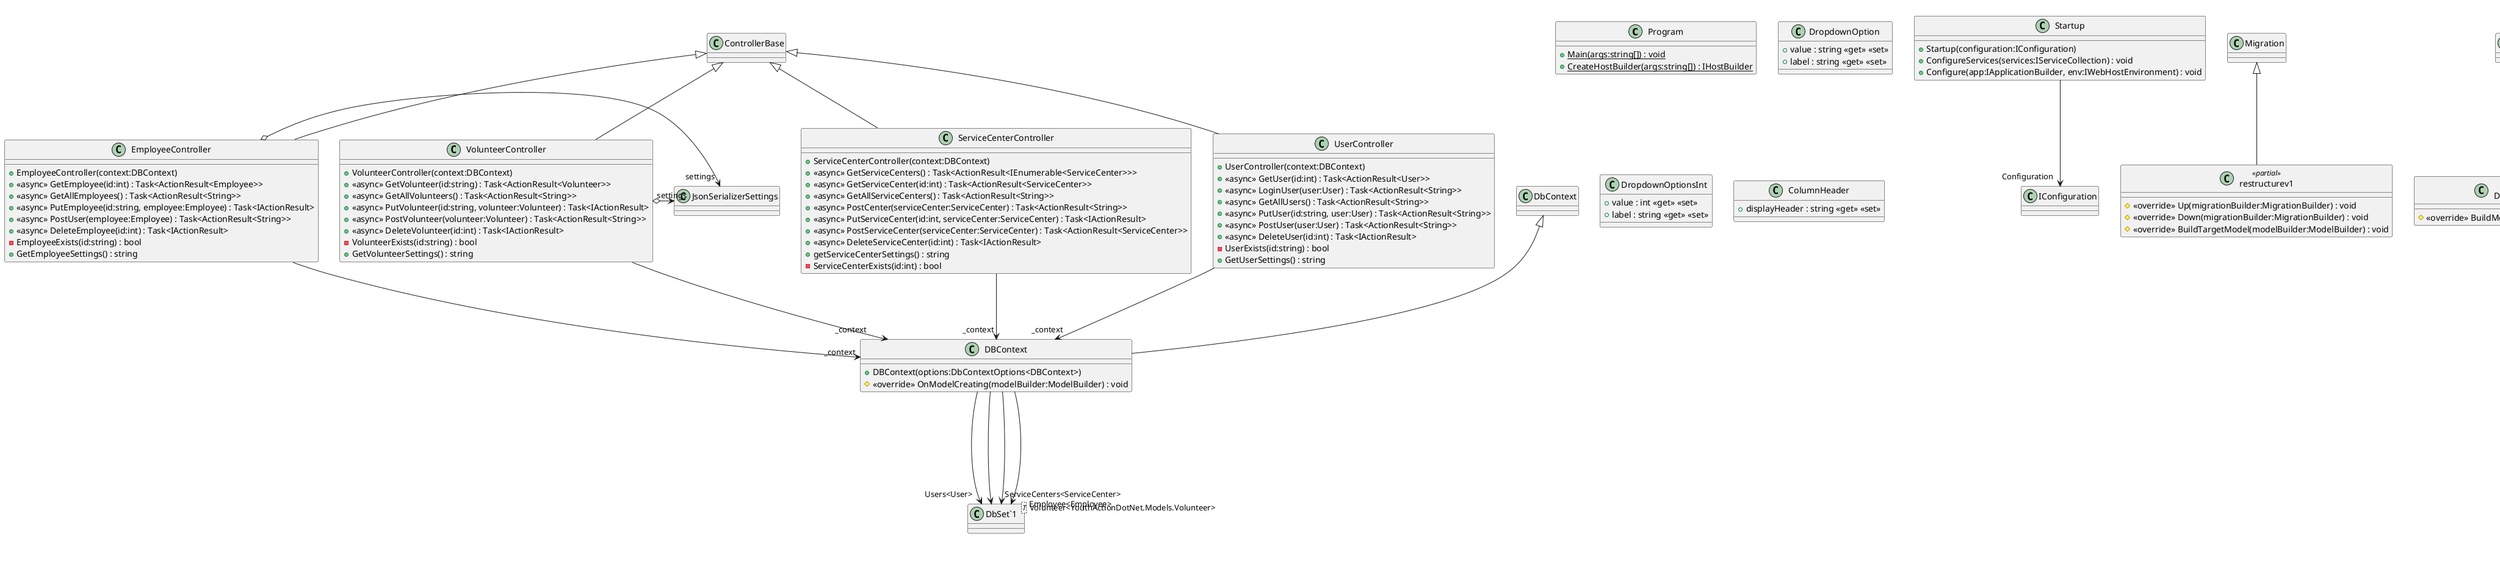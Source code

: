 @startuml
class Program {
    + {static} Main(args:string[]) : void
    + {static} CreateHostBuilder(args:string[]) : IHostBuilder
}
class Startup {
    + Startup(configuration:IConfiguration)
    + ConfigureServices(services:IServiceCollection) : void
    + Configure(app:IApplicationBuilder, env:IWebHostEnvironment) : void
}
Startup --> "Configuration" IConfiguration
class EmployeeController {
    + EmployeeController(context:DBContext)
    + <<async>> GetEmployee(id:int) : Task<ActionResult<Employee>>
    + <<async>> GetAllEmployees() : Task<ActionResult<String>>
    + <<async>> PutEmployee(id:string, employee:Employee) : Task<IActionResult>
    + <<async>> PostUser(employee:Employee) : Task<ActionResult<String>>
    + <<async>> DeleteEmployee(id:int) : Task<IActionResult>
    - EmployeeExists(id:string) : bool
    + GetEmployeeSettings() : string
}
ControllerBase <|-- EmployeeController
EmployeeController --> "_context" DBContext
EmployeeController o-> "settings" JsonSerializerSettings
class ServiceCenterController {
    + ServiceCenterController(context:DBContext)
    + <<async>> GetServiceCenters() : Task<ActionResult<IEnumerable<ServiceCenter>>>
    + <<async>> GetServiceCenter(id:int) : Task<ActionResult<ServiceCenter>>
    + <<async>> GetAllServiceCenters() : Task<ActionResult<String>>
    + <<async>> PostCenter(serviceCenter:ServiceCenter) : Task<ActionResult<String>>
    + <<async>> PutServiceCenter(id:int, serviceCenter:ServiceCenter) : Task<IActionResult>
    + <<async>> PostServiceCenter(serviceCenter:ServiceCenter) : Task<ActionResult<ServiceCenter>>
    + <<async>> DeleteServiceCenter(id:int) : Task<IActionResult>
    + getServiceCenterSettings() : string
    - ServiceCenterExists(id:int) : bool
}
ControllerBase <|-- ServiceCenterController
ServiceCenterController --> "_context" DBContext
class UserController {
    + UserController(context:DBContext)
    + <<async>> GetUser(id:int) : Task<ActionResult<User>>
    + <<async>> LoginUser(user:User) : Task<ActionResult<String>>
    + <<async>> GetAllUsers() : Task<ActionResult<String>>
    + <<async>> PutUser(id:string, user:User) : Task<ActionResult<String>>
    + <<async>> PostUser(user:User) : Task<ActionResult<String>>
    + <<async>> DeleteUser(id:int) : Task<IActionResult>
    - UserExists(id:string) : bool
    + GetUserSettings() : string
}
ControllerBase <|-- UserController
UserController --> "_context" DBContext
class VolunteerController {
    + VolunteerController(context:DBContext)
    + <<async>> GetVolunteer(id:string) : Task<ActionResult<Volunteer>>
    + <<async>> GetAllVolunteers() : Task<ActionResult<String>>
    + <<async>> PutVolunteer(id:string, volunteer:Volunteer) : Task<IActionResult>
    + <<async>> PostVolunteer(volunteer:Volunteer) : Task<ActionResult<String>>
    + <<async>> DeleteVolunteer(id:int) : Task<IActionResult>
    - VolunteerExists(id:string) : bool
    + GetVolunteerSettings() : string
}
ControllerBase <|-- VolunteerController
VolunteerController --> "_context" DBContext
VolunteerController o-> "settings" JsonSerializerSettings
class DBContext {
    + DBContext(options:DbContextOptions<DBContext>)
    # <<override>> OnModelCreating(modelBuilder:ModelBuilder) : void
}
class "DbSet`1"<T> {
}
DbContext <|-- DBContext
DBContext --> "Users<User>" "DbSet`1"
DBContext --> "ServiceCenters<ServiceCenter>" "DbSet`1"
DBContext --> "Employee<Employee>" "DbSet`1"
DBContext --> "Volunteer<YouthActionDotNet.Models.Volunteer>" "DbSet`1"
class restructurev1 <<partial>> {
    # <<override>> Up(migrationBuilder:MigrationBuilder) : void
    # <<override>> Down(migrationBuilder:MigrationBuilder) : void
}
Migration <|-- restructurev1
class restructurev1 <<partial>> {
    # <<override>> BuildTargetModel(modelBuilder:ModelBuilder) : void
}
class DBContextModelSnapshot <<partial>> {
    # <<override>> BuildModel(modelBuilder:ModelBuilder) : void
}
ModelSnapshot <|-- DBContextModelSnapshot
class Employee {
    + EmployeeNationalId : string <<get>> <<set>>
    + BankName : string <<get>> <<set>>
    + BankAccountNumber : string <<get>> <<set>>
    + PAYE : string <<get>> <<set>>
    + DateJoined : string <<get>> <<set>>
    + EmployeeType : string <<get>> <<set>>
    + EmployeeRole : string <<get>> <<set>>
}
User <|-- Employee
Employee --> "User" User
class ServiceCenter {
    + id : int <<get>> <<set>>
    + ServiceCenterName : string <<get>> <<set>>
    + ServiceCenterAddress : string <<get>> <<set>>
    + RegionalDirectorId : string <<get>> <<set>>
    + <<virtual>> RegionalDirectorName : string <<get>> <<set>>
}
ServiceCenter --> "RegionalDirector" Employee
class Settings {
}
class InputType {
    + type : string <<get>> <<set>>
    + displayLabel : string <<get>> <<set>>
    + editable : bool <<get>> <<set>>
    + primaryKey : bool <<get>> <<set>>
    + toolTip : string <<get>> <<set>>
}
class DropdownInputType {
}
class DropdownInputTypeInt {
}
class DropdownOption {
    + value : string <<get>> <<set>>
    + label : string <<get>> <<set>>
}
class DropdownOptionsInt {
    + value : int <<get>> <<set>>
    + label : string <<get>> <<set>>
}
class ColumnHeader {
    + displayHeader : string <<get>> <<set>>
}
class "Dictionary`2"<T1,T2> {
}
class "List`1"<T> {
}
Settings --> "ColumnSettings<string,ColumnHeader>" "Dictionary`2"
Settings --> "FieldSettings<string,InputType>" "Dictionary`2"
InputType <|-- DropdownInputType
DropdownInputType --> "options<DropdownOption>" "List`1"
InputType <|-- DropdownInputTypeInt
DropdownInputTypeInt --> "options<DropdownOptionsInt>" "List`1"
class User {
    + UserId : string <<get>> <<set>>
    + username : string <<get>> <<set>>
    + Email : string <<get>> <<set>>
    + Password : string <<get>> <<set>>
    + Role : string <<get>> <<set>>
    + phoneNumber : string <<get>> <<set>>
    + address : string <<get>> <<set>>
}
class Volunteer {
    + VolunteerNationalId : string <<get>> <<set>>
    + VolunteerDateJoined : string <<get>> <<set>>
    + VolunteerDateBirth : string <<get>> <<set>>
    + Qualifications : string <<get>> <<set>>
    + CriminalHistory : string <<get>> <<set>>
    + CriminalHistoryDesc : string <<get>> <<set>>
    + ApprovalStatus : string <<get>> <<set>>
    + ApprovedBy : string <<get>> <<set>>
}
User <|-- Volunteer
Volunteer --> "User" User
class ErrorModel {
    + ErrorModel(logger:ILogger<ErrorModel>)
    + RequestId : string <<get>> <<set>>
    + ShowRequestId : bool <<get>>
    + OnGet() : void
}
class "ILogger`1"<T> {
}
PageModel <|-- ErrorModel
ErrorModel --> "_logger<ErrorModel>" "ILogger`1"
@enduml
